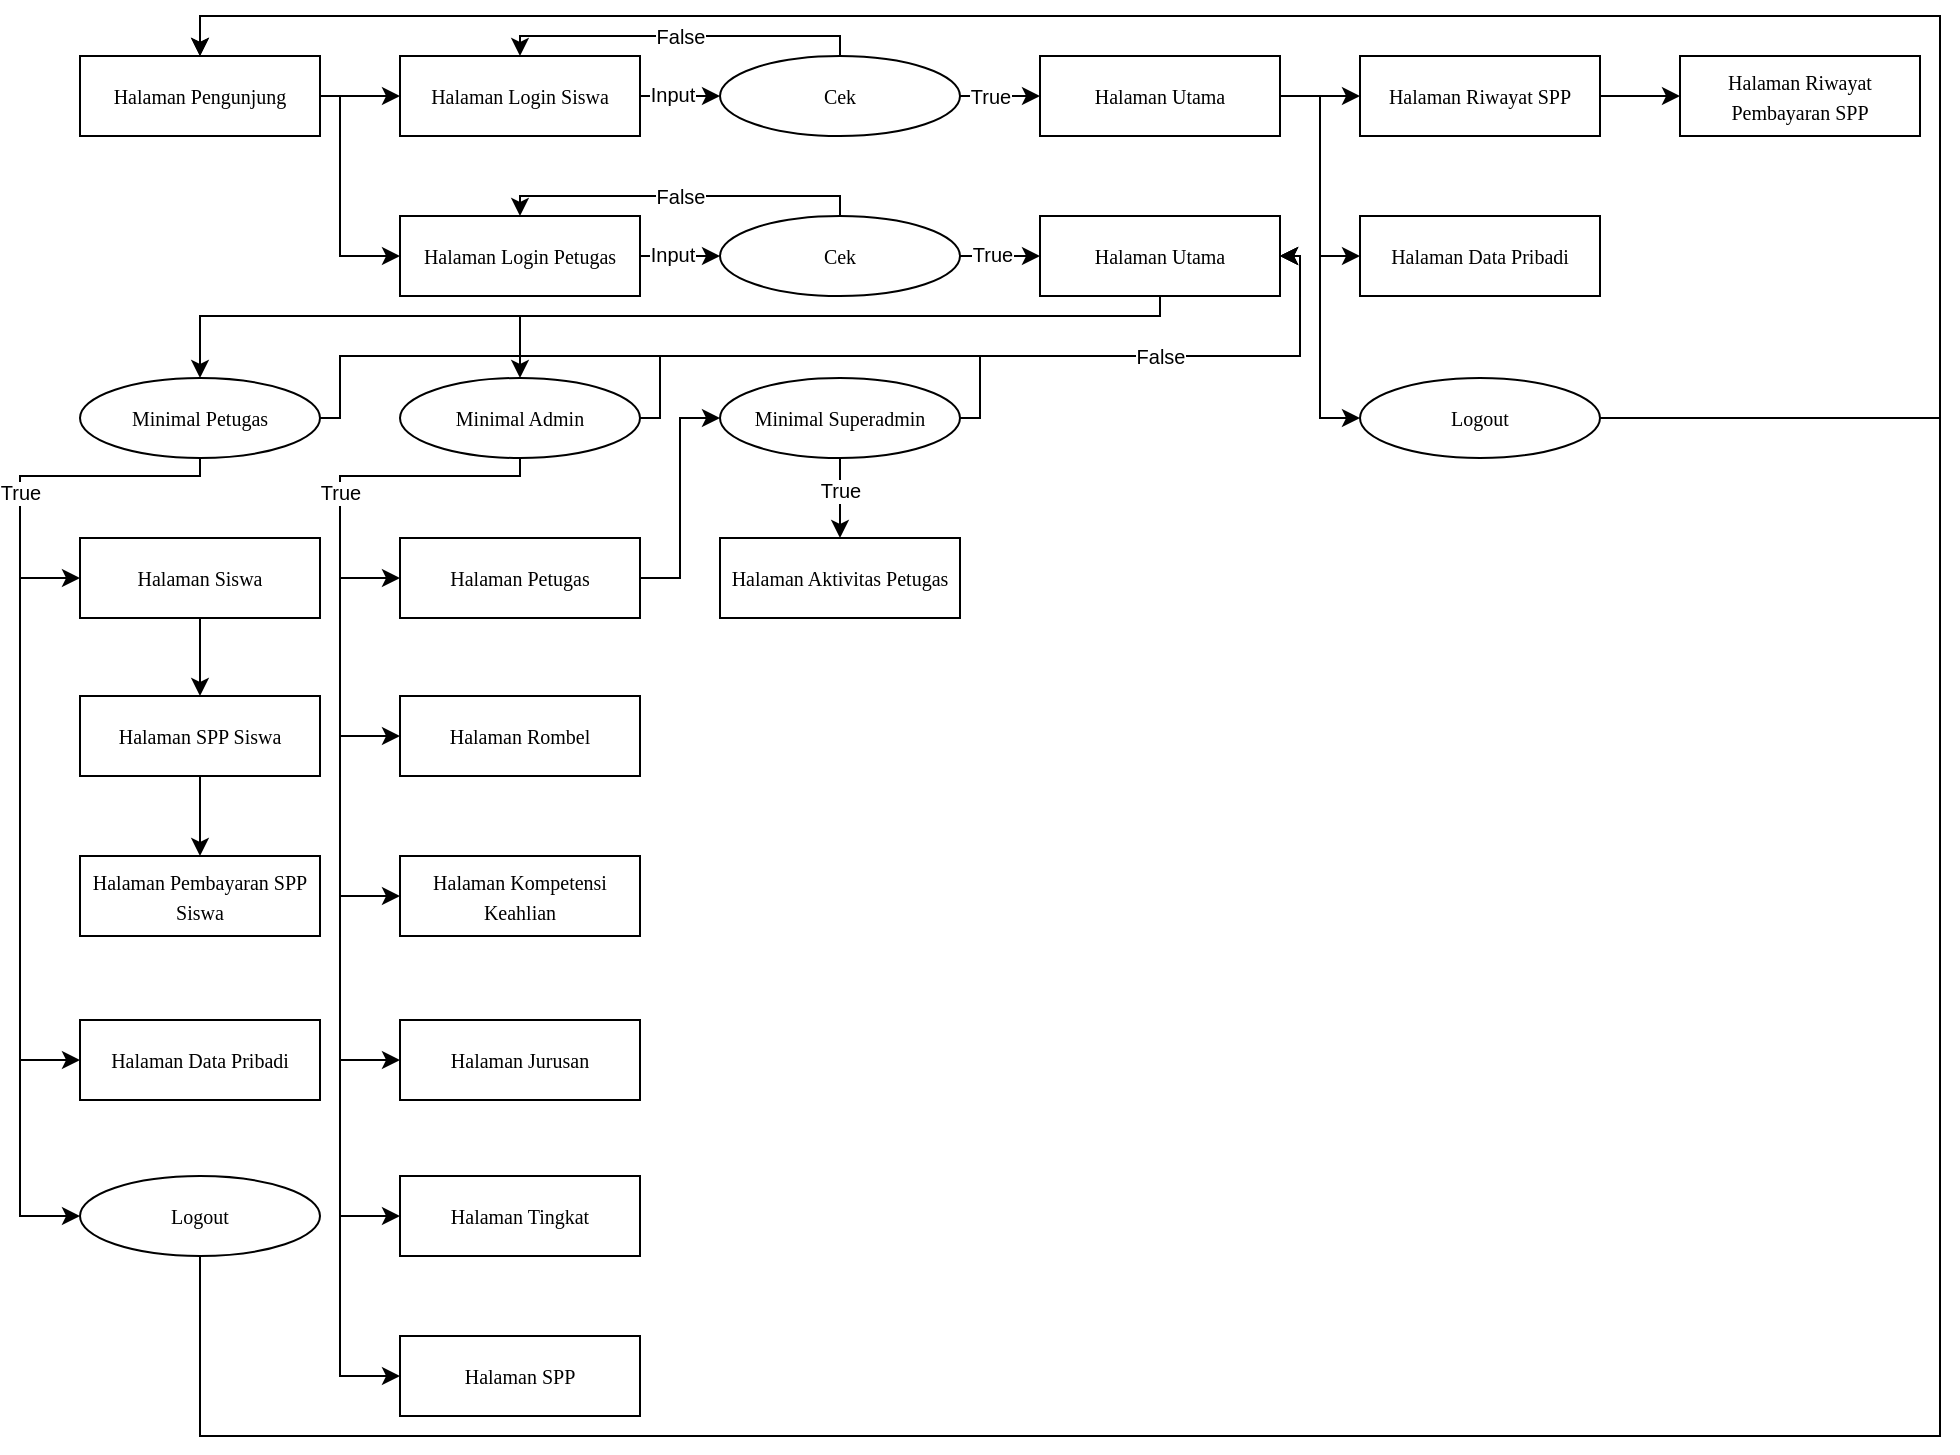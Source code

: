 <mxfile version="20.8.20" type="device"><diagram name="Page-1" id="52a04d89-c75d-2922-d76d-85b35f80e030"><mxGraphModel dx="1558" dy="684" grid="1" gridSize="10" guides="1" tooltips="1" connect="1" arrows="1" fold="1" page="1" pageScale="1" pageWidth="1100" pageHeight="850" background="none" math="0" shadow="0"><root><mxCell id="0"/><mxCell id="1" parent="0"/><mxCell id="BbwhjEKNeiXTBi5WMxnw-6" style="edgeStyle=orthogonalEdgeStyle;rounded=0;orthogonalLoop=1;jettySize=auto;html=1;entryX=0;entryY=0.5;entryDx=0;entryDy=0;" edge="1" parent="1" source="BbwhjEKNeiXTBi5WMxnw-1" target="BbwhjEKNeiXTBi5WMxnw-4"><mxGeometry relative="1" as="geometry"/></mxCell><mxCell id="BbwhjEKNeiXTBi5WMxnw-7" style="edgeStyle=orthogonalEdgeStyle;rounded=0;orthogonalLoop=1;jettySize=auto;html=1;entryX=0;entryY=0.5;entryDx=0;entryDy=0;" edge="1" parent="1" source="BbwhjEKNeiXTBi5WMxnw-1" target="BbwhjEKNeiXTBi5WMxnw-5"><mxGeometry relative="1" as="geometry"><Array as="points"><mxPoint x="170" y="60"/><mxPoint x="170" y="140"/></Array></mxGeometry></mxCell><mxCell id="BbwhjEKNeiXTBi5WMxnw-1" value="&lt;font style=&quot;font-size: 10px;&quot;&gt;Halaman Pengunjung&lt;/font&gt;" style="whiteSpace=wrap;html=1;rounded=0;shadow=0;comic=0;labelBackgroundColor=none;strokeWidth=1;fontFamily=Verdana;fontSize=12;align=center;" vertex="1" parent="1"><mxGeometry x="40" y="40" width="120" height="40" as="geometry"/></mxCell><mxCell id="BbwhjEKNeiXTBi5WMxnw-10" style="edgeStyle=orthogonalEdgeStyle;rounded=0;orthogonalLoop=1;jettySize=auto;html=1;entryX=0;entryY=0.5;entryDx=0;entryDy=0;" edge="1" parent="1" source="BbwhjEKNeiXTBi5WMxnw-4" target="BbwhjEKNeiXTBi5WMxnw-8"><mxGeometry relative="1" as="geometry"><Array as="points"><mxPoint x="340" y="60"/><mxPoint x="340" y="60"/></Array></mxGeometry></mxCell><mxCell id="BbwhjEKNeiXTBi5WMxnw-27" value="Input" style="edgeLabel;html=1;align=center;verticalAlign=middle;resizable=0;points=[];fontSize=10;" vertex="1" connectable="0" parent="BbwhjEKNeiXTBi5WMxnw-10"><mxGeometry x="-0.357" y="1" relative="1" as="geometry"><mxPoint x="3" as="offset"/></mxGeometry></mxCell><mxCell id="BbwhjEKNeiXTBi5WMxnw-4" value="&lt;font style=&quot;font-size: 10px;&quot;&gt;Halaman Login Siswa&lt;/font&gt;" style="whiteSpace=wrap;html=1;rounded=0;shadow=0;comic=0;labelBackgroundColor=none;strokeWidth=1;fontFamily=Verdana;fontSize=12;align=center;" vertex="1" parent="1"><mxGeometry x="200" y="40" width="120" height="40" as="geometry"/></mxCell><mxCell id="BbwhjEKNeiXTBi5WMxnw-14" style="edgeStyle=orthogonalEdgeStyle;rounded=0;orthogonalLoop=1;jettySize=auto;html=1;entryX=0;entryY=0.5;entryDx=0;entryDy=0;fontSize=10;" edge="1" parent="1" source="BbwhjEKNeiXTBi5WMxnw-5" target="BbwhjEKNeiXTBi5WMxnw-13"><mxGeometry relative="1" as="geometry"/></mxCell><mxCell id="BbwhjEKNeiXTBi5WMxnw-28" value="Input" style="edgeLabel;html=1;align=center;verticalAlign=middle;resizable=0;points=[];fontSize=10;" vertex="1" connectable="0" parent="BbwhjEKNeiXTBi5WMxnw-14"><mxGeometry x="-0.308" y="-1" relative="1" as="geometry"><mxPoint x="2" y="-2" as="offset"/></mxGeometry></mxCell><mxCell id="BbwhjEKNeiXTBi5WMxnw-5" value="&lt;font style=&quot;font-size: 10px;&quot;&gt;Halaman Login Petugas&lt;/font&gt;" style="whiteSpace=wrap;html=1;rounded=0;shadow=0;comic=0;labelBackgroundColor=none;strokeWidth=1;fontFamily=Verdana;fontSize=12;align=center;" vertex="1" parent="1"><mxGeometry x="200" y="120" width="120" height="40" as="geometry"/></mxCell><mxCell id="BbwhjEKNeiXTBi5WMxnw-11" style="edgeStyle=orthogonalEdgeStyle;rounded=0;orthogonalLoop=1;jettySize=auto;html=1;entryX=0.5;entryY=0;entryDx=0;entryDy=0;" edge="1" parent="1" source="BbwhjEKNeiXTBi5WMxnw-8" target="BbwhjEKNeiXTBi5WMxnw-4"><mxGeometry relative="1" as="geometry"><Array as="points"><mxPoint x="420" y="30"/><mxPoint x="260" y="30"/></Array></mxGeometry></mxCell><mxCell id="BbwhjEKNeiXTBi5WMxnw-26" value="False" style="edgeLabel;html=1;align=center;verticalAlign=middle;resizable=0;points=[];fontSize=10;" vertex="1" connectable="0" parent="BbwhjEKNeiXTBi5WMxnw-11"><mxGeometry x="-0.84" relative="1" as="geometry"><mxPoint x="-76" as="offset"/></mxGeometry></mxCell><mxCell id="BbwhjEKNeiXTBi5WMxnw-17" style="edgeStyle=orthogonalEdgeStyle;rounded=0;orthogonalLoop=1;jettySize=auto;html=1;entryX=0;entryY=0.5;entryDx=0;entryDy=0;fontSize=10;" edge="1" parent="1" source="BbwhjEKNeiXTBi5WMxnw-8" target="BbwhjEKNeiXTBi5WMxnw-16"><mxGeometry relative="1" as="geometry"/></mxCell><mxCell id="BbwhjEKNeiXTBi5WMxnw-23" value="True" style="edgeLabel;html=1;align=center;verticalAlign=middle;resizable=0;points=[];fontSize=10;" vertex="1" connectable="0" parent="BbwhjEKNeiXTBi5WMxnw-17"><mxGeometry x="-0.196" relative="1" as="geometry"><mxPoint x="-1" as="offset"/></mxGeometry></mxCell><mxCell id="BbwhjEKNeiXTBi5WMxnw-8" value="&lt;font style=&quot;font-size: 10px;&quot;&gt;Cek&lt;/font&gt;" style="ellipse;whiteSpace=wrap;html=1;rounded=1;shadow=0;comic=0;labelBackgroundColor=none;strokeWidth=1;fontFamily=Verdana;fontSize=12;align=center;" vertex="1" parent="1"><mxGeometry x="360" y="40" width="120" height="40" as="geometry"/></mxCell><mxCell id="BbwhjEKNeiXTBi5WMxnw-15" style="edgeStyle=orthogonalEdgeStyle;rounded=0;orthogonalLoop=1;jettySize=auto;html=1;entryX=0.5;entryY=0;entryDx=0;entryDy=0;fontSize=10;" edge="1" parent="1" source="BbwhjEKNeiXTBi5WMxnw-13" target="BbwhjEKNeiXTBi5WMxnw-5"><mxGeometry relative="1" as="geometry"><Array as="points"><mxPoint x="420" y="110"/><mxPoint x="260" y="110"/></Array></mxGeometry></mxCell><mxCell id="BbwhjEKNeiXTBi5WMxnw-29" value="False" style="edgeLabel;html=1;align=center;verticalAlign=middle;resizable=0;points=[];fontSize=10;" vertex="1" connectable="0" parent="BbwhjEKNeiXTBi5WMxnw-15"><mxGeometry x="-0.831" relative="1" as="geometry"><mxPoint x="-75" as="offset"/></mxGeometry></mxCell><mxCell id="BbwhjEKNeiXTBi5WMxnw-43" style="edgeStyle=orthogonalEdgeStyle;rounded=0;orthogonalLoop=1;jettySize=auto;html=1;entryX=0;entryY=0.5;entryDx=0;entryDy=0;fontSize=10;" edge="1" parent="1" source="BbwhjEKNeiXTBi5WMxnw-13" target="BbwhjEKNeiXTBi5WMxnw-42"><mxGeometry relative="1" as="geometry"/></mxCell><mxCell id="BbwhjEKNeiXTBi5WMxnw-44" value="True" style="edgeLabel;html=1;align=center;verticalAlign=middle;resizable=0;points=[];fontSize=10;" vertex="1" connectable="0" parent="BbwhjEKNeiXTBi5WMxnw-43"><mxGeometry x="-0.331" relative="1" as="geometry"><mxPoint x="2" y="-1" as="offset"/></mxGeometry></mxCell><mxCell id="BbwhjEKNeiXTBi5WMxnw-13" value="&lt;font style=&quot;font-size: 10px;&quot;&gt;Cek&lt;/font&gt;" style="ellipse;whiteSpace=wrap;html=1;rounded=1;shadow=0;comic=0;labelBackgroundColor=none;strokeWidth=1;fontFamily=Verdana;fontSize=12;align=center;" vertex="1" parent="1"><mxGeometry x="360" y="120" width="120" height="40" as="geometry"/></mxCell><mxCell id="BbwhjEKNeiXTBi5WMxnw-20" style="edgeStyle=orthogonalEdgeStyle;rounded=0;orthogonalLoop=1;jettySize=auto;html=1;entryX=0;entryY=0.5;entryDx=0;entryDy=0;fontSize=10;" edge="1" parent="1" source="BbwhjEKNeiXTBi5WMxnw-16" target="BbwhjEKNeiXTBi5WMxnw-18"><mxGeometry relative="1" as="geometry"/></mxCell><mxCell id="BbwhjEKNeiXTBi5WMxnw-34" style="edgeStyle=orthogonalEdgeStyle;rounded=0;orthogonalLoop=1;jettySize=auto;html=1;entryX=0;entryY=0.5;entryDx=0;entryDy=0;fontSize=10;" edge="1" parent="1" source="BbwhjEKNeiXTBi5WMxnw-16" target="BbwhjEKNeiXTBi5WMxnw-32"><mxGeometry relative="1" as="geometry"><Array as="points"><mxPoint x="660" y="60"/><mxPoint x="660" y="140"/></Array></mxGeometry></mxCell><mxCell id="BbwhjEKNeiXTBi5WMxnw-36" style="edgeStyle=orthogonalEdgeStyle;rounded=0;orthogonalLoop=1;jettySize=auto;html=1;fontSize=10;entryX=0;entryY=0.5;entryDx=0;entryDy=0;" edge="1" parent="1" source="BbwhjEKNeiXTBi5WMxnw-16" target="BbwhjEKNeiXTBi5WMxnw-37"><mxGeometry relative="1" as="geometry"><mxPoint x="580" y="230" as="targetPoint"/><Array as="points"><mxPoint x="660" y="60"/><mxPoint x="660" y="221"/></Array></mxGeometry></mxCell><mxCell id="BbwhjEKNeiXTBi5WMxnw-16" value="&lt;font style=&quot;font-size: 10px;&quot;&gt;Halaman Utama&lt;/font&gt;" style="whiteSpace=wrap;html=1;rounded=0;shadow=0;comic=0;labelBackgroundColor=none;strokeWidth=1;fontFamily=Verdana;fontSize=12;align=center;" vertex="1" parent="1"><mxGeometry x="520" y="40" width="120" height="40" as="geometry"/></mxCell><mxCell id="BbwhjEKNeiXTBi5WMxnw-89" style="edgeStyle=orthogonalEdgeStyle;rounded=0;orthogonalLoop=1;jettySize=auto;html=1;entryX=0;entryY=0.5;entryDx=0;entryDy=0;fontSize=10;" edge="1" parent="1" source="BbwhjEKNeiXTBi5WMxnw-18" target="BbwhjEKNeiXTBi5WMxnw-88"><mxGeometry relative="1" as="geometry"/></mxCell><mxCell id="BbwhjEKNeiXTBi5WMxnw-18" value="&lt;font style=&quot;font-size: 10px;&quot;&gt;Halaman Riwayat SPP&lt;/font&gt;" style="whiteSpace=wrap;html=1;rounded=0;shadow=0;comic=0;labelBackgroundColor=none;strokeWidth=1;fontFamily=Verdana;fontSize=12;align=center;" vertex="1" parent="1"><mxGeometry x="680" y="40" width="120" height="40" as="geometry"/></mxCell><mxCell id="BbwhjEKNeiXTBi5WMxnw-32" value="&lt;font style=&quot;font-size: 10px;&quot;&gt;Halaman Data Pribadi&lt;/font&gt;" style="whiteSpace=wrap;html=1;rounded=0;shadow=0;comic=0;labelBackgroundColor=none;strokeWidth=1;fontFamily=Verdana;fontSize=12;align=center;" vertex="1" parent="1"><mxGeometry x="680" y="120" width="120" height="40" as="geometry"/></mxCell><mxCell id="BbwhjEKNeiXTBi5WMxnw-40" style="edgeStyle=orthogonalEdgeStyle;rounded=0;orthogonalLoop=1;jettySize=auto;html=1;entryX=0.5;entryY=0;entryDx=0;entryDy=0;fontSize=10;" edge="1" parent="1" source="BbwhjEKNeiXTBi5WMxnw-37" target="BbwhjEKNeiXTBi5WMxnw-1"><mxGeometry relative="1" as="geometry"><Array as="points"><mxPoint x="970" y="221"/><mxPoint x="970" y="20"/><mxPoint x="100" y="20"/></Array></mxGeometry></mxCell><mxCell id="BbwhjEKNeiXTBi5WMxnw-37" value="&lt;font style=&quot;font-size: 10px;&quot;&gt;Logout&lt;/font&gt;" style="ellipse;whiteSpace=wrap;html=1;rounded=1;shadow=0;comic=0;labelBackgroundColor=none;strokeWidth=1;fontFamily=Verdana;fontSize=12;align=center;" vertex="1" parent="1"><mxGeometry x="680" y="201" width="120" height="40" as="geometry"/></mxCell><mxCell id="BbwhjEKNeiXTBi5WMxnw-51" style="edgeStyle=orthogonalEdgeStyle;rounded=0;orthogonalLoop=1;jettySize=auto;html=1;entryX=0.5;entryY=0;entryDx=0;entryDy=0;fontSize=10;" edge="1" parent="1" source="BbwhjEKNeiXTBi5WMxnw-42" target="BbwhjEKNeiXTBi5WMxnw-50"><mxGeometry relative="1" as="geometry"><Array as="points"><mxPoint x="580" y="170"/><mxPoint x="100" y="170"/></Array></mxGeometry></mxCell><mxCell id="BbwhjEKNeiXTBi5WMxnw-62" style="edgeStyle=orthogonalEdgeStyle;rounded=0;orthogonalLoop=1;jettySize=auto;html=1;entryX=0.5;entryY=0;entryDx=0;entryDy=0;fontSize=10;exitX=0.5;exitY=1;exitDx=0;exitDy=0;" edge="1" parent="1" source="BbwhjEKNeiXTBi5WMxnw-42" target="BbwhjEKNeiXTBi5WMxnw-61"><mxGeometry relative="1" as="geometry"><Array as="points"><mxPoint x="580" y="170"/><mxPoint x="260" y="170"/></Array></mxGeometry></mxCell><mxCell id="BbwhjEKNeiXTBi5WMxnw-42" value="&lt;font style=&quot;font-size: 10px;&quot;&gt;Halaman Utama&lt;/font&gt;" style="whiteSpace=wrap;html=1;rounded=0;shadow=0;comic=0;labelBackgroundColor=none;strokeWidth=1;fontFamily=Verdana;fontSize=12;align=center;" vertex="1" parent="1"><mxGeometry x="520" y="120" width="120" height="40" as="geometry"/></mxCell><mxCell id="BbwhjEKNeiXTBi5WMxnw-58" style="edgeStyle=orthogonalEdgeStyle;rounded=0;orthogonalLoop=1;jettySize=auto;html=1;fontSize=10;" edge="1" parent="1" source="BbwhjEKNeiXTBi5WMxnw-50" target="BbwhjEKNeiXTBi5WMxnw-53"><mxGeometry relative="1" as="geometry"><Array as="points"><mxPoint x="100" y="250"/><mxPoint x="10" y="250"/><mxPoint x="10" y="301"/></Array></mxGeometry></mxCell><mxCell id="BbwhjEKNeiXTBi5WMxnw-93" style="edgeStyle=orthogonalEdgeStyle;rounded=0;orthogonalLoop=1;jettySize=auto;html=1;entryX=1;entryY=0.5;entryDx=0;entryDy=0;fontSize=10;" edge="1" parent="1" source="BbwhjEKNeiXTBi5WMxnw-50" target="BbwhjEKNeiXTBi5WMxnw-42"><mxGeometry relative="1" as="geometry"><Array as="points"><mxPoint x="170" y="221"/><mxPoint x="170" y="190"/><mxPoint x="650" y="190"/><mxPoint x="650" y="140"/></Array></mxGeometry></mxCell><mxCell id="BbwhjEKNeiXTBi5WMxnw-96" style="edgeStyle=orthogonalEdgeStyle;rounded=0;orthogonalLoop=1;jettySize=auto;html=1;entryX=0;entryY=0.5;entryDx=0;entryDy=0;fontSize=10;" edge="1" parent="1" source="BbwhjEKNeiXTBi5WMxnw-50" target="BbwhjEKNeiXTBi5WMxnw-95"><mxGeometry relative="1" as="geometry"><Array as="points"><mxPoint x="100" y="250"/><mxPoint x="10" y="250"/><mxPoint x="10" y="542"/></Array></mxGeometry></mxCell><mxCell id="BbwhjEKNeiXTBi5WMxnw-100" style="edgeStyle=orthogonalEdgeStyle;rounded=0;orthogonalLoop=1;jettySize=auto;html=1;entryX=0;entryY=0.5;entryDx=0;entryDy=0;fontSize=10;" edge="1" parent="1" source="BbwhjEKNeiXTBi5WMxnw-50" target="BbwhjEKNeiXTBi5WMxnw-99"><mxGeometry relative="1" as="geometry"><Array as="points"><mxPoint x="100" y="250"/><mxPoint x="10" y="250"/><mxPoint x="10" y="620"/></Array></mxGeometry></mxCell><mxCell id="BbwhjEKNeiXTBi5WMxnw-102" value="True" style="edgeLabel;html=1;align=center;verticalAlign=middle;resizable=0;points=[];fontSize=10;" vertex="1" connectable="0" parent="BbwhjEKNeiXTBi5WMxnw-100"><mxGeometry x="-0.557" relative="1" as="geometry"><mxPoint y="-4" as="offset"/></mxGeometry></mxCell><mxCell id="BbwhjEKNeiXTBi5WMxnw-50" value="&lt;font style=&quot;font-size: 10px;&quot;&gt;Minimal Petugas&lt;/font&gt;" style="ellipse;whiteSpace=wrap;html=1;rounded=1;shadow=0;comic=0;labelBackgroundColor=none;strokeWidth=1;fontFamily=Verdana;fontSize=12;align=center;" vertex="1" parent="1"><mxGeometry x="40" y="201" width="120" height="40" as="geometry"/></mxCell><mxCell id="BbwhjEKNeiXTBi5WMxnw-59" style="edgeStyle=orthogonalEdgeStyle;rounded=0;orthogonalLoop=1;jettySize=auto;html=1;entryX=0.5;entryY=0;entryDx=0;entryDy=0;fontSize=10;" edge="1" parent="1" source="BbwhjEKNeiXTBi5WMxnw-53" target="BbwhjEKNeiXTBi5WMxnw-54"><mxGeometry relative="1" as="geometry"/></mxCell><mxCell id="BbwhjEKNeiXTBi5WMxnw-53" value="&lt;font style=&quot;font-size: 10px;&quot;&gt;Halaman Siswa&lt;br&gt;&lt;/font&gt;" style="whiteSpace=wrap;html=1;rounded=0;shadow=0;comic=0;labelBackgroundColor=none;strokeWidth=1;fontFamily=Verdana;fontSize=12;align=center;" vertex="1" parent="1"><mxGeometry x="40" y="281" width="120" height="40" as="geometry"/></mxCell><mxCell id="BbwhjEKNeiXTBi5WMxnw-60" style="edgeStyle=orthogonalEdgeStyle;rounded=0;orthogonalLoop=1;jettySize=auto;html=1;fontSize=10;" edge="1" parent="1" source="BbwhjEKNeiXTBi5WMxnw-54" target="BbwhjEKNeiXTBi5WMxnw-56"><mxGeometry relative="1" as="geometry"/></mxCell><mxCell id="BbwhjEKNeiXTBi5WMxnw-54" value="&lt;font style=&quot;font-size: 10px;&quot;&gt;Halaman SPP Siswa&lt;br&gt;&lt;/font&gt;" style="whiteSpace=wrap;html=1;rounded=0;shadow=0;comic=0;labelBackgroundColor=none;strokeWidth=1;fontFamily=Verdana;fontSize=12;align=center;" vertex="1" parent="1"><mxGeometry x="40" y="360" width="120" height="40" as="geometry"/></mxCell><mxCell id="BbwhjEKNeiXTBi5WMxnw-56" value="&lt;font style=&quot;font-size: 10px;&quot;&gt;Halaman Pembayaran SPP Siswa&lt;/font&gt;" style="whiteSpace=wrap;html=1;rounded=0;shadow=0;comic=0;labelBackgroundColor=none;strokeWidth=1;fontFamily=Verdana;fontSize=12;align=center;" vertex="1" parent="1"><mxGeometry x="40" y="440" width="120" height="40" as="geometry"/></mxCell><mxCell id="BbwhjEKNeiXTBi5WMxnw-73" style="edgeStyle=orthogonalEdgeStyle;rounded=0;orthogonalLoop=1;jettySize=auto;html=1;fontSize=10;" edge="1" parent="1" source="BbwhjEKNeiXTBi5WMxnw-61"><mxGeometry relative="1" as="geometry"><mxPoint x="200" y="380" as="targetPoint"/><Array as="points"><mxPoint x="260" y="250"/><mxPoint x="170" y="250"/><mxPoint x="170" y="380"/></Array></mxGeometry></mxCell><mxCell id="BbwhjEKNeiXTBi5WMxnw-74" style="edgeStyle=orthogonalEdgeStyle;rounded=0;orthogonalLoop=1;jettySize=auto;html=1;entryX=0;entryY=0.5;entryDx=0;entryDy=0;fontSize=10;" edge="1" parent="1" source="BbwhjEKNeiXTBi5WMxnw-61" target="BbwhjEKNeiXTBi5WMxnw-64"><mxGeometry relative="1" as="geometry"><Array as="points"><mxPoint x="260" y="250"/><mxPoint x="170" y="250"/><mxPoint x="170" y="301"/></Array></mxGeometry></mxCell><mxCell id="BbwhjEKNeiXTBi5WMxnw-75" style="edgeStyle=orthogonalEdgeStyle;rounded=0;orthogonalLoop=1;jettySize=auto;html=1;entryX=0;entryY=0.5;entryDx=0;entryDy=0;fontSize=10;" edge="1" parent="1" source="BbwhjEKNeiXTBi5WMxnw-61" target="BbwhjEKNeiXTBi5WMxnw-66"><mxGeometry relative="1" as="geometry"><Array as="points"><mxPoint x="260" y="250"/><mxPoint x="170" y="250"/><mxPoint x="170" y="460"/></Array></mxGeometry></mxCell><mxCell id="BbwhjEKNeiXTBi5WMxnw-76" style="edgeStyle=orthogonalEdgeStyle;rounded=0;orthogonalLoop=1;jettySize=auto;html=1;entryX=0;entryY=0.5;entryDx=0;entryDy=0;fontSize=10;" edge="1" parent="1" source="BbwhjEKNeiXTBi5WMxnw-61" target="BbwhjEKNeiXTBi5WMxnw-70"><mxGeometry relative="1" as="geometry"><Array as="points"><mxPoint x="260" y="250"/><mxPoint x="170" y="250"/><mxPoint x="170" y="542"/></Array></mxGeometry></mxCell><mxCell id="BbwhjEKNeiXTBi5WMxnw-78" style="edgeStyle=orthogonalEdgeStyle;rounded=0;orthogonalLoop=1;jettySize=auto;html=1;entryX=0;entryY=0.5;entryDx=0;entryDy=0;fontSize=10;" edge="1" parent="1" source="BbwhjEKNeiXTBi5WMxnw-61" target="BbwhjEKNeiXTBi5WMxnw-69"><mxGeometry relative="1" as="geometry"><Array as="points"><mxPoint x="260" y="250"/><mxPoint x="170" y="250"/><mxPoint x="170" y="620"/></Array></mxGeometry></mxCell><mxCell id="BbwhjEKNeiXTBi5WMxnw-79" style="edgeStyle=orthogonalEdgeStyle;rounded=0;orthogonalLoop=1;jettySize=auto;html=1;entryX=0;entryY=0.5;entryDx=0;entryDy=0;fontSize=10;" edge="1" parent="1" source="BbwhjEKNeiXTBi5WMxnw-61" target="BbwhjEKNeiXTBi5WMxnw-77"><mxGeometry relative="1" as="geometry"><Array as="points"><mxPoint x="260" y="250"/><mxPoint x="170" y="250"/><mxPoint x="170" y="700"/></Array></mxGeometry></mxCell><mxCell id="BbwhjEKNeiXTBi5WMxnw-81" value="True" style="edgeLabel;html=1;align=center;verticalAlign=middle;resizable=0;points=[];fontSize=10;" vertex="1" connectable="0" parent="BbwhjEKNeiXTBi5WMxnw-79"><mxGeometry x="-0.601" relative="1" as="geometry"><mxPoint y="-9" as="offset"/></mxGeometry></mxCell><mxCell id="BbwhjEKNeiXTBi5WMxnw-94" style="edgeStyle=orthogonalEdgeStyle;rounded=0;orthogonalLoop=1;jettySize=auto;html=1;entryX=1;entryY=0.5;entryDx=0;entryDy=0;fontSize=10;" edge="1" parent="1" source="BbwhjEKNeiXTBi5WMxnw-61" target="BbwhjEKNeiXTBi5WMxnw-42"><mxGeometry relative="1" as="geometry"><Array as="points"><mxPoint x="330" y="221"/><mxPoint x="330" y="190"/><mxPoint x="650" y="190"/><mxPoint x="650" y="140"/></Array></mxGeometry></mxCell><mxCell id="BbwhjEKNeiXTBi5WMxnw-61" value="&lt;font style=&quot;font-size: 10px;&quot;&gt;Minimal Admin&lt;/font&gt;" style="ellipse;whiteSpace=wrap;html=1;rounded=1;shadow=0;comic=0;labelBackgroundColor=none;strokeWidth=1;fontFamily=Verdana;fontSize=12;align=center;" vertex="1" parent="1"><mxGeometry x="200" y="201" width="120" height="40" as="geometry"/></mxCell><mxCell id="BbwhjEKNeiXTBi5WMxnw-87" style="edgeStyle=orthogonalEdgeStyle;rounded=0;orthogonalLoop=1;jettySize=auto;html=1;entryX=0;entryY=0.5;entryDx=0;entryDy=0;fontSize=10;" edge="1" parent="1" source="BbwhjEKNeiXTBi5WMxnw-64" target="BbwhjEKNeiXTBi5WMxnw-84"><mxGeometry relative="1" as="geometry"><Array as="points"><mxPoint x="340" y="301"/><mxPoint x="340" y="221"/></Array></mxGeometry></mxCell><mxCell id="BbwhjEKNeiXTBi5WMxnw-64" value="&lt;font style=&quot;font-size: 10px;&quot;&gt;Halaman Petugas&lt;br&gt;&lt;/font&gt;" style="whiteSpace=wrap;html=1;rounded=0;shadow=0;comic=0;labelBackgroundColor=none;strokeWidth=1;fontFamily=Verdana;fontSize=12;align=center;" vertex="1" parent="1"><mxGeometry x="200" y="281" width="120" height="40" as="geometry"/></mxCell><mxCell id="BbwhjEKNeiXTBi5WMxnw-65" value="&lt;font style=&quot;font-size: 10px;&quot;&gt;Halaman Rombel&lt;br&gt;&lt;/font&gt;" style="whiteSpace=wrap;html=1;rounded=0;shadow=0;comic=0;labelBackgroundColor=none;strokeWidth=1;fontFamily=Verdana;fontSize=12;align=center;" vertex="1" parent="1"><mxGeometry x="200" y="360" width="120" height="40" as="geometry"/></mxCell><mxCell id="BbwhjEKNeiXTBi5WMxnw-66" value="&lt;font style=&quot;font-size: 10px;&quot;&gt;Halaman Kompetensi Keahlian&lt;br&gt;&lt;/font&gt;" style="whiteSpace=wrap;html=1;rounded=0;shadow=0;comic=0;labelBackgroundColor=none;strokeWidth=1;fontFamily=Verdana;fontSize=12;align=center;" vertex="1" parent="1"><mxGeometry x="200" y="440" width="120" height="40" as="geometry"/></mxCell><mxCell id="BbwhjEKNeiXTBi5WMxnw-69" value="&lt;font style=&quot;font-size: 10px;&quot;&gt;Halaman Tingkat&lt;br&gt;&lt;/font&gt;" style="whiteSpace=wrap;html=1;rounded=0;shadow=0;comic=0;labelBackgroundColor=none;strokeWidth=1;fontFamily=Verdana;fontSize=12;align=center;" vertex="1" parent="1"><mxGeometry x="200" y="600" width="120" height="40" as="geometry"/></mxCell><mxCell id="BbwhjEKNeiXTBi5WMxnw-70" value="&lt;font style=&quot;font-size: 10px;&quot;&gt;Halaman Jurusan&lt;br&gt;&lt;/font&gt;" style="whiteSpace=wrap;html=1;rounded=0;shadow=0;comic=0;labelBackgroundColor=none;strokeWidth=1;fontFamily=Verdana;fontSize=12;align=center;" vertex="1" parent="1"><mxGeometry x="200" y="522" width="120" height="40" as="geometry"/></mxCell><mxCell id="BbwhjEKNeiXTBi5WMxnw-77" value="&lt;font style=&quot;font-size: 10px;&quot;&gt;Halaman SPP&lt;br&gt;&lt;/font&gt;" style="whiteSpace=wrap;html=1;rounded=0;shadow=0;comic=0;labelBackgroundColor=none;strokeWidth=1;fontFamily=Verdana;fontSize=12;align=center;" vertex="1" parent="1"><mxGeometry x="200" y="680" width="120" height="40" as="geometry"/></mxCell><mxCell id="BbwhjEKNeiXTBi5WMxnw-83" value="&lt;font style=&quot;font-size: 10px;&quot;&gt;Halaman Aktivitas Petugas&lt;br&gt;&lt;/font&gt;" style="whiteSpace=wrap;html=1;rounded=0;shadow=0;comic=0;labelBackgroundColor=none;strokeWidth=1;fontFamily=Verdana;fontSize=12;align=center;" vertex="1" parent="1"><mxGeometry x="360" y="281" width="120" height="40" as="geometry"/></mxCell><mxCell id="BbwhjEKNeiXTBi5WMxnw-85" style="edgeStyle=orthogonalEdgeStyle;rounded=0;orthogonalLoop=1;jettySize=auto;html=1;entryX=0.5;entryY=0;entryDx=0;entryDy=0;fontSize=10;" edge="1" parent="1" source="BbwhjEKNeiXTBi5WMxnw-84" target="BbwhjEKNeiXTBi5WMxnw-83"><mxGeometry relative="1" as="geometry"/></mxCell><mxCell id="BbwhjEKNeiXTBi5WMxnw-86" value="True" style="edgeLabel;html=1;align=center;verticalAlign=middle;resizable=0;points=[];fontSize=10;" vertex="1" connectable="0" parent="BbwhjEKNeiXTBi5WMxnw-85"><mxGeometry x="0.222" relative="1" as="geometry"><mxPoint y="-9" as="offset"/></mxGeometry></mxCell><mxCell id="BbwhjEKNeiXTBi5WMxnw-91" style="edgeStyle=orthogonalEdgeStyle;rounded=0;orthogonalLoop=1;jettySize=auto;html=1;entryX=1;entryY=0.5;entryDx=0;entryDy=0;fontSize=10;" edge="1" parent="1" source="BbwhjEKNeiXTBi5WMxnw-84" target="BbwhjEKNeiXTBi5WMxnw-42"><mxGeometry relative="1" as="geometry"><Array as="points"><mxPoint x="490" y="221"/><mxPoint x="490" y="190"/><mxPoint x="650" y="190"/><mxPoint x="650" y="140"/></Array></mxGeometry></mxCell><mxCell id="BbwhjEKNeiXTBi5WMxnw-92" value="False" style="edgeLabel;html=1;align=center;verticalAlign=middle;resizable=0;points=[];fontSize=10;rotation=0;" vertex="1" connectable="0" parent="BbwhjEKNeiXTBi5WMxnw-91"><mxGeometry x="0.61" y="1" relative="1" as="geometry"><mxPoint x="-69" y="9" as="offset"/></mxGeometry></mxCell><mxCell id="BbwhjEKNeiXTBi5WMxnw-84" value="&lt;font style=&quot;font-size: 10px;&quot;&gt;Minimal Superadmin&lt;/font&gt;" style="ellipse;whiteSpace=wrap;html=1;rounded=1;shadow=0;comic=0;labelBackgroundColor=none;strokeWidth=1;fontFamily=Verdana;fontSize=12;align=center;" vertex="1" parent="1"><mxGeometry x="360" y="201" width="120" height="40" as="geometry"/></mxCell><mxCell id="BbwhjEKNeiXTBi5WMxnw-88" value="&lt;font style=&quot;font-size: 10px;&quot;&gt;Halaman Riwayat Pembayaran SPP&lt;/font&gt;" style="whiteSpace=wrap;html=1;rounded=0;shadow=0;comic=0;labelBackgroundColor=none;strokeWidth=1;fontFamily=Verdana;fontSize=12;align=center;" vertex="1" parent="1"><mxGeometry x="840" y="40" width="120" height="40" as="geometry"/></mxCell><mxCell id="BbwhjEKNeiXTBi5WMxnw-95" value="&lt;font style=&quot;font-size: 10px;&quot;&gt;Halaman Data Pribadi&lt;/font&gt;" style="whiteSpace=wrap;html=1;rounded=0;shadow=0;comic=0;labelBackgroundColor=none;strokeWidth=1;fontFamily=Verdana;fontSize=12;align=center;" vertex="1" parent="1"><mxGeometry x="40" y="522" width="120" height="40" as="geometry"/></mxCell><mxCell id="BbwhjEKNeiXTBi5WMxnw-101" style="edgeStyle=orthogonalEdgeStyle;rounded=0;orthogonalLoop=1;jettySize=auto;html=1;entryX=0.5;entryY=0;entryDx=0;entryDy=0;fontSize=10;" edge="1" parent="1" source="BbwhjEKNeiXTBi5WMxnw-99" target="BbwhjEKNeiXTBi5WMxnw-1"><mxGeometry relative="1" as="geometry"><Array as="points"><mxPoint x="100" y="730"/><mxPoint x="970" y="730"/><mxPoint x="970" y="20"/><mxPoint x="100" y="20"/></Array></mxGeometry></mxCell><mxCell id="BbwhjEKNeiXTBi5WMxnw-99" value="&lt;font style=&quot;font-size: 10px;&quot;&gt;Logout&lt;/font&gt;" style="ellipse;whiteSpace=wrap;html=1;rounded=1;shadow=0;comic=0;labelBackgroundColor=none;strokeWidth=1;fontFamily=Verdana;fontSize=12;align=center;" vertex="1" parent="1"><mxGeometry x="40" y="600" width="120" height="40" as="geometry"/></mxCell></root></mxGraphModel></diagram></mxfile>
